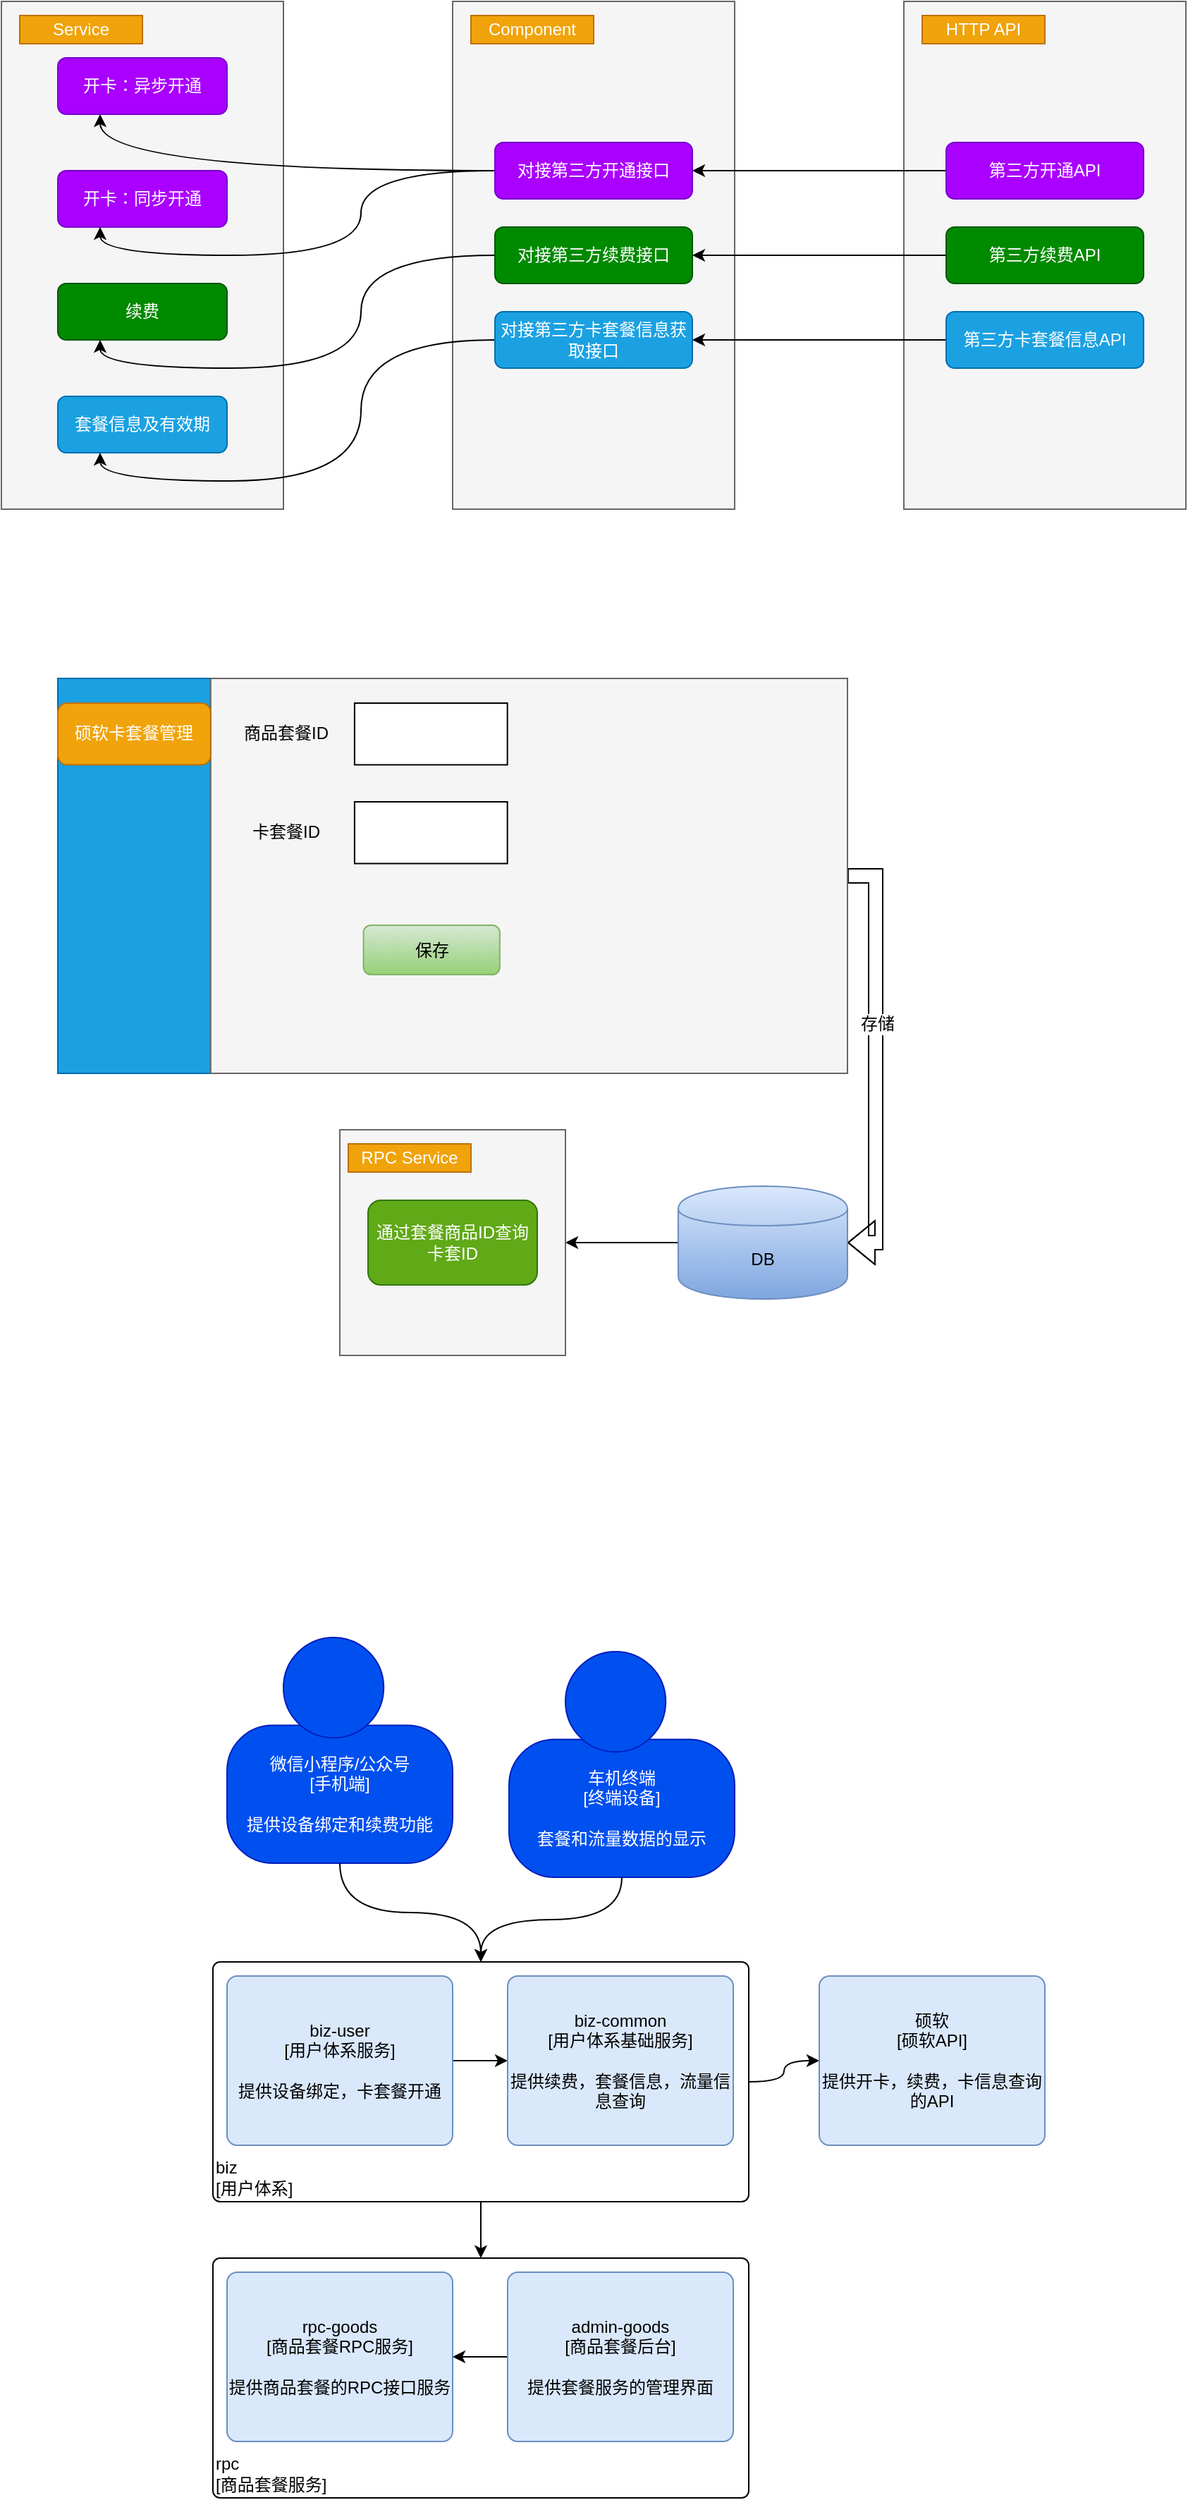 <mxfile version="11.0.7" type="github"><diagram id="SVnpSfPdz8SiHTqrkUVF" name="Page-1"><mxGraphModel dx="942" dy="591" grid="1" gridSize="10" guides="1" tooltips="1" connect="1" arrows="1" fold="1" page="1" pageScale="1" pageWidth="827" pageHeight="1169" math="0" shadow="0"><root><mxCell id="0"/><mxCell id="1" parent="0"/><mxCell id="euKovZxExq11lRBq7KKg-58" style="edgeStyle=orthogonalEdgeStyle;curved=1;rounded=0;orthogonalLoop=1;jettySize=auto;html=1;exitX=0.5;exitY=1;exitDx=0;exitDy=0;entryX=0.5;entryY=0;entryDx=0;entryDy=0;" edge="1" parent="1" source="euKovZxExq11lRBq7KKg-50" target="euKovZxExq11lRBq7KKg-54"><mxGeometry relative="1" as="geometry"/></mxCell><mxCell id="euKovZxExq11lRBq7KKg-61" style="edgeStyle=orthogonalEdgeStyle;curved=1;rounded=0;orthogonalLoop=1;jettySize=auto;html=1;exitX=1;exitY=0.5;exitDx=0;exitDy=0;entryX=0;entryY=0.5;entryDx=0;entryDy=0;" edge="1" parent="1" source="euKovZxExq11lRBq7KKg-50" target="euKovZxExq11lRBq7KKg-60"><mxGeometry relative="1" as="geometry"/></mxCell><object label="&lt;div style=&quot;text-align: left&quot;&gt;biz&lt;/div&gt;&lt;div style=&quot;text-align: left&quot;&gt;[用户体系]&lt;/div&gt;" placeholders="1" c4Name="name" c4Type="ExecutionEnvironment" c4Application="applicationAndVersion" id="euKovZxExq11lRBq7KKg-50"><mxCell style="rounded=1;whiteSpace=wrap;html=1;labelBackgroundColor=none;fillColor=#ffffff;fontColor=#000000;align=left;arcSize=3;strokeColor=#000000;verticalAlign=bottom;" vertex="1" parent="1"><mxGeometry x="230" y="1430" width="380" height="170" as="geometry"/><C4ExecutionEnvironment as="c4"/></mxCell></object><mxCell id="euKovZxExq11lRBq7KKg-21" value="" style="rounded=0;whiteSpace=wrap;html=1;fillColor=#f5f5f5;strokeColor=#666666;fontColor=#333333;" vertex="1" parent="1"><mxGeometry x="400" y="40" width="200" height="360" as="geometry"/></mxCell><mxCell id="euKovZxExq11lRBq7KKg-17" value="" style="rounded=0;whiteSpace=wrap;html=1;fillColor=#f5f5f5;strokeColor=#666666;fontColor=#333333;" vertex="1" parent="1"><mxGeometry x="80" y="40" width="200" height="360" as="geometry"/></mxCell><mxCell id="euKovZxExq11lRBq7KKg-1" value="开卡：异步开通" style="rounded=1;whiteSpace=wrap;html=1;fillColor=#aa00ff;strokeColor=#7700CC;fontColor=#ffffff;" vertex="1" parent="1"><mxGeometry x="120" y="80" width="120" height="40" as="geometry"/></mxCell><mxCell id="euKovZxExq11lRBq7KKg-2" value="开卡：同步开通" style="rounded=1;whiteSpace=wrap;html=1;fillColor=#aa00ff;strokeColor=#7700CC;fontColor=#ffffff;" vertex="1" parent="1"><mxGeometry x="120" y="160" width="120" height="40" as="geometry"/></mxCell><mxCell id="euKovZxExq11lRBq7KKg-3" value="续费" style="rounded=1;whiteSpace=wrap;html=1;fillColor=#008a00;strokeColor=#005700;fontColor=#ffffff;" vertex="1" parent="1"><mxGeometry x="120" y="240" width="120" height="40" as="geometry"/></mxCell><mxCell id="euKovZxExq11lRBq7KKg-4" value="套餐信息及有效期" style="rounded=1;whiteSpace=wrap;html=1;fillColor=#1ba1e2;strokeColor=#006EAF;fontColor=#ffffff;" vertex="1" parent="1"><mxGeometry x="120" y="320" width="120" height="40" as="geometry"/></mxCell><mxCell id="euKovZxExq11lRBq7KKg-10" style="edgeStyle=orthogonalEdgeStyle;rounded=0;orthogonalLoop=1;jettySize=auto;html=1;exitX=0;exitY=0.5;exitDx=0;exitDy=0;entryX=0.25;entryY=1;entryDx=0;entryDy=0;curved=1;" edge="1" parent="1" source="euKovZxExq11lRBq7KKg-6" target="euKovZxExq11lRBq7KKg-1"><mxGeometry relative="1" as="geometry"/></mxCell><mxCell id="euKovZxExq11lRBq7KKg-13" style="edgeStyle=orthogonalEdgeStyle;curved=1;rounded=0;orthogonalLoop=1;jettySize=auto;html=1;exitX=0;exitY=0.5;exitDx=0;exitDy=0;entryX=0.25;entryY=1;entryDx=0;entryDy=0;" edge="1" parent="1" source="euKovZxExq11lRBq7KKg-6" target="euKovZxExq11lRBq7KKg-2"><mxGeometry relative="1" as="geometry"/></mxCell><mxCell id="euKovZxExq11lRBq7KKg-6" value="对接第三方开通接口" style="rounded=1;whiteSpace=wrap;html=1;fillColor=#aa00ff;strokeColor=#7700CC;fontColor=#ffffff;" vertex="1" parent="1"><mxGeometry x="430" y="140" width="140" height="40" as="geometry"/></mxCell><mxCell id="euKovZxExq11lRBq7KKg-12" style="edgeStyle=orthogonalEdgeStyle;curved=1;rounded=0;orthogonalLoop=1;jettySize=auto;html=1;exitX=0;exitY=0.5;exitDx=0;exitDy=0;entryX=0.25;entryY=1;entryDx=0;entryDy=0;" edge="1" parent="1" source="euKovZxExq11lRBq7KKg-7" target="euKovZxExq11lRBq7KKg-3"><mxGeometry relative="1" as="geometry"/></mxCell><mxCell id="euKovZxExq11lRBq7KKg-7" value="对接第三方续费接口" style="rounded=1;whiteSpace=wrap;html=1;fillColor=#008a00;strokeColor=#005700;fontColor=#ffffff;" vertex="1" parent="1"><mxGeometry x="430" y="200" width="140" height="40" as="geometry"/></mxCell><mxCell id="euKovZxExq11lRBq7KKg-14" style="edgeStyle=orthogonalEdgeStyle;curved=1;rounded=0;orthogonalLoop=1;jettySize=auto;html=1;exitX=0;exitY=0.5;exitDx=0;exitDy=0;entryX=0.25;entryY=1;entryDx=0;entryDy=0;" edge="1" parent="1" source="euKovZxExq11lRBq7KKg-8" target="euKovZxExq11lRBq7KKg-4"><mxGeometry relative="1" as="geometry"/></mxCell><mxCell id="euKovZxExq11lRBq7KKg-8" value="对接第三方卡套餐信息获取接口" style="rounded=1;whiteSpace=wrap;html=1;fillColor=#1ba1e2;strokeColor=#006EAF;fontColor=#ffffff;" vertex="1" parent="1"><mxGeometry x="430" y="260" width="140" height="40" as="geometry"/></mxCell><mxCell id="euKovZxExq11lRBq7KKg-16" value="Component" style="text;html=1;strokeColor=#BD7000;fillColor=#f0a30a;align=center;verticalAlign=middle;whiteSpace=wrap;rounded=0;fontColor=#ffffff;" vertex="1" parent="1"><mxGeometry x="413" y="50" width="87" height="20" as="geometry"/></mxCell><mxCell id="euKovZxExq11lRBq7KKg-18" value="Service" style="text;html=1;strokeColor=#BD7000;fillColor=#f0a30a;align=center;verticalAlign=middle;whiteSpace=wrap;rounded=0;fontColor=#ffffff;" vertex="1" parent="1"><mxGeometry x="93" y="50" width="87" height="20" as="geometry"/></mxCell><mxCell id="euKovZxExq11lRBq7KKg-22" value="" style="rounded=0;whiteSpace=wrap;html=1;fillColor=#f5f5f5;strokeColor=#666666;fontColor=#333333;" vertex="1" parent="1"><mxGeometry x="720" y="40" width="200" height="360" as="geometry"/></mxCell><mxCell id="euKovZxExq11lRBq7KKg-27" style="edgeStyle=orthogonalEdgeStyle;curved=1;rounded=0;orthogonalLoop=1;jettySize=auto;html=1;exitX=0;exitY=0.5;exitDx=0;exitDy=0;" edge="1" parent="1" source="euKovZxExq11lRBq7KKg-23" target="euKovZxExq11lRBq7KKg-6"><mxGeometry relative="1" as="geometry"/></mxCell><mxCell id="euKovZxExq11lRBq7KKg-23" value="第三方开通API" style="rounded=1;whiteSpace=wrap;html=1;fillColor=#aa00ff;strokeColor=#7700CC;fontColor=#ffffff;" vertex="1" parent="1"><mxGeometry x="750" y="140" width="140" height="40" as="geometry"/></mxCell><mxCell id="euKovZxExq11lRBq7KKg-28" style="edgeStyle=orthogonalEdgeStyle;curved=1;rounded=0;orthogonalLoop=1;jettySize=auto;html=1;exitX=0;exitY=0.5;exitDx=0;exitDy=0;" edge="1" parent="1" source="euKovZxExq11lRBq7KKg-24" target="euKovZxExq11lRBq7KKg-7"><mxGeometry relative="1" as="geometry"/></mxCell><mxCell id="euKovZxExq11lRBq7KKg-24" value="第三方续费API" style="rounded=1;whiteSpace=wrap;html=1;fillColor=#008a00;strokeColor=#005700;fontColor=#ffffff;" vertex="1" parent="1"><mxGeometry x="750" y="200" width="140" height="40" as="geometry"/></mxCell><mxCell id="euKovZxExq11lRBq7KKg-29" style="edgeStyle=orthogonalEdgeStyle;curved=1;rounded=0;orthogonalLoop=1;jettySize=auto;html=1;exitX=0;exitY=0.5;exitDx=0;exitDy=0;" edge="1" parent="1" source="euKovZxExq11lRBq7KKg-25" target="euKovZxExq11lRBq7KKg-8"><mxGeometry relative="1" as="geometry"/></mxCell><mxCell id="euKovZxExq11lRBq7KKg-25" value="第三方卡套餐信息API" style="rounded=1;whiteSpace=wrap;html=1;fillColor=#1ba1e2;strokeColor=#006EAF;fontColor=#ffffff;" vertex="1" parent="1"><mxGeometry x="750" y="260" width="140" height="40" as="geometry"/></mxCell><mxCell id="euKovZxExq11lRBq7KKg-26" value="HTTP API" style="text;html=1;strokeColor=#BD7000;fillColor=#f0a30a;align=center;verticalAlign=middle;whiteSpace=wrap;rounded=0;fontColor=#ffffff;" vertex="1" parent="1"><mxGeometry x="733" y="50" width="87" height="20" as="geometry"/></mxCell><mxCell id="euKovZxExq11lRBq7KKg-38" style="edgeStyle=orthogonalEdgeStyle;shape=flexArrow;curved=1;rounded=0;orthogonalLoop=1;jettySize=auto;html=1;exitX=1;exitY=0.5;exitDx=0;exitDy=0;entryX=1;entryY=0.5;entryDx=0;entryDy=0;" edge="1" parent="1" source="euKovZxExq11lRBq7KKg-31" target="euKovZxExq11lRBq7KKg-39"><mxGeometry relative="1" as="geometry"><mxPoint x="500" y="960" as="targetPoint"/></mxGeometry></mxCell><mxCell id="euKovZxExq11lRBq7KKg-40" value="存储" style="text;html=1;resizable=0;points=[];align=center;verticalAlign=middle;labelBackgroundColor=#ffffff;" vertex="1" connectable="0" parent="euKovZxExq11lRBq7KKg-38"><mxGeometry x="-0.167" y="1" relative="1" as="geometry"><mxPoint as="offset"/></mxGeometry></mxCell><mxCell id="euKovZxExq11lRBq7KKg-45" style="edgeStyle=orthogonalEdgeStyle;curved=1;rounded=0;orthogonalLoop=1;jettySize=auto;html=1;exitX=0;exitY=0.5;exitDx=0;exitDy=0;entryX=1;entryY=0.5;entryDx=0;entryDy=0;" edge="1" parent="1" source="euKovZxExq11lRBq7KKg-39" target="euKovZxExq11lRBq7KKg-42"><mxGeometry relative="1" as="geometry"/></mxCell><mxCell id="euKovZxExq11lRBq7KKg-39" value="DB" style="shape=cylinder;whiteSpace=wrap;html=1;boundedLbl=1;backgroundOutline=1;gradientColor=#7ea6e0;fillColor=#dae8fc;strokeColor=#6c8ebf;" vertex="1" parent="1"><mxGeometry x="560" y="880" width="120" height="80" as="geometry"/></mxCell><mxCell id="euKovZxExq11lRBq7KKg-41" value="" style="group;fillColor=#008a00;strokeColor=#005700;fontColor=#ffffff;" vertex="1" connectable="0" parent="1"><mxGeometry x="120" y="520" width="560" height="280" as="geometry"/></mxCell><mxCell id="euKovZxExq11lRBq7KKg-30" value="" style="rounded=0;whiteSpace=wrap;html=1;fillColor=#1ba1e2;strokeColor=#006EAF;fontColor=#ffffff;" vertex="1" parent="euKovZxExq11lRBq7KKg-41"><mxGeometry width="108.387" height="280" as="geometry"/></mxCell><mxCell id="euKovZxExq11lRBq7KKg-31" value="" style="rounded=0;whiteSpace=wrap;html=1;fillColor=#f5f5f5;strokeColor=#666666;fontColor=#333333;" vertex="1" parent="euKovZxExq11lRBq7KKg-41"><mxGeometry x="108.387" width="451.613" height="280" as="geometry"/></mxCell><mxCell id="euKovZxExq11lRBq7KKg-32" value="硕软卡套餐管理" style="rounded=1;whiteSpace=wrap;html=1;fillColor=#f0a30a;strokeColor=#BD7000;fontColor=#ffffff;" vertex="1" parent="euKovZxExq11lRBq7KKg-41"><mxGeometry y="17.5" width="108.387" height="43.75" as="geometry"/></mxCell><mxCell id="euKovZxExq11lRBq7KKg-33" value="" style="rounded=0;whiteSpace=wrap;html=1;" vertex="1" parent="euKovZxExq11lRBq7KKg-41"><mxGeometry x="210.452" y="17.5" width="108.387" height="43.75" as="geometry"/></mxCell><mxCell id="euKovZxExq11lRBq7KKg-34" value="" style="rounded=0;whiteSpace=wrap;html=1;" vertex="1" parent="euKovZxExq11lRBq7KKg-41"><mxGeometry x="210.452" y="87.5" width="108.387" height="43.75" as="geometry"/></mxCell><mxCell id="euKovZxExq11lRBq7KKg-35" value="保存" style="rounded=1;whiteSpace=wrap;html=1;gradientColor=#97d077;fillColor=#d5e8d4;strokeColor=#82b366;" vertex="1" parent="euKovZxExq11lRBq7KKg-41"><mxGeometry x="216.774" y="175" width="96.645" height="35" as="geometry"/></mxCell><mxCell id="euKovZxExq11lRBq7KKg-36" value="商品套餐ID" style="text;html=1;strokeColor=none;fillColor=none;align=center;verticalAlign=middle;whiteSpace=wrap;rounded=0;" vertex="1" parent="euKovZxExq11lRBq7KKg-41"><mxGeometry x="126.452" y="30.625" width="72.258" height="17.5" as="geometry"/></mxCell><mxCell id="euKovZxExq11lRBq7KKg-37" value="卡套餐ID" style="text;html=1;strokeColor=none;fillColor=none;align=center;verticalAlign=middle;whiteSpace=wrap;rounded=0;" vertex="1" parent="euKovZxExq11lRBq7KKg-41"><mxGeometry x="126.452" y="100.625" width="72.258" height="17.5" as="geometry"/></mxCell><mxCell id="euKovZxExq11lRBq7KKg-42" value="" style="rounded=0;whiteSpace=wrap;html=1;fillColor=#f5f5f5;strokeColor=#666666;fontColor=#333333;" vertex="1" parent="1"><mxGeometry x="320" y="840" width="160" height="160" as="geometry"/></mxCell><mxCell id="euKovZxExq11lRBq7KKg-43" value="通过套餐商品ID查询卡套ID" style="rounded=1;whiteSpace=wrap;html=1;fillColor=#60a917;strokeColor=#2D7600;fontColor=#ffffff;" vertex="1" parent="1"><mxGeometry x="340" y="890" width="120" height="60" as="geometry"/></mxCell><mxCell id="euKovZxExq11lRBq7KKg-44" value="RPC Service" style="text;html=1;strokeColor=#BD7000;fillColor=#f0a30a;align=center;verticalAlign=middle;whiteSpace=wrap;rounded=0;fontColor=#ffffff;" vertex="1" parent="1"><mxGeometry x="326" y="850" width="87" height="20" as="geometry"/></mxCell><mxCell id="euKovZxExq11lRBq7KKg-46" value="" style="group;rounded=0;labelBackgroundColor=none;fillColor=none;fontColor=#000000;align=center;html=1;" vertex="1" connectable="0" parent="1"><mxGeometry x="240" y="1200" width="160" height="160" as="geometry"/><C4Person as="c4"/></mxCell><object label="微信小程序/公众号&lt;br&gt;&lt;div&gt;[手机端]&lt;/div&gt;&lt;div&gt;&lt;br&gt;&lt;/div&gt;&lt;div&gt;提供设备绑定和续费功能&lt;br&gt;&lt;/div&gt;" placeholders="1" c4Name="name" c4Type="body" c4Description="Beschreibung" id="euKovZxExq11lRBq7KKg-47"><mxCell style="rounded=1;whiteSpace=wrap;html=1;labelBackgroundColor=none;fillColor=#0050ef;fontColor=#ffffff;align=center;arcSize=33;strokeColor=#001DBC;" vertex="1" parent="euKovZxExq11lRBq7KKg-46"><mxGeometry y="62.222" width="160" height="97.778" as="geometry"/><C4Person as="c4"/></mxCell></object><mxCell id="euKovZxExq11lRBq7KKg-48" value="" style="ellipse;whiteSpace=wrap;html=1;aspect=fixed;rounded=0;labelBackgroundColor=none;fillColor=#0050ef;fontSize=12;fontColor=#ffffff;align=center;strokeColor=#001DBC;" vertex="1" parent="euKovZxExq11lRBq7KKg-46"><mxGeometry x="40" width="71.111" height="71.111" as="geometry"/><C4Person as="c4"/></mxCell><mxCell id="euKovZxExq11lRBq7KKg-53" style="edgeStyle=orthogonalEdgeStyle;curved=1;rounded=0;orthogonalLoop=1;jettySize=auto;html=1;exitX=1;exitY=0.5;exitDx=0;exitDy=0;" edge="1" parent="1" source="euKovZxExq11lRBq7KKg-49" target="euKovZxExq11lRBq7KKg-51"><mxGeometry relative="1" as="geometry"/></mxCell><object label="&lt;span&gt;biz-user&lt;/span&gt;&lt;div&gt;[用户体系服务&lt;span&gt;&lt;/span&gt;&lt;span&gt;]&lt;/span&gt;&lt;/div&gt;&lt;div&gt;&lt;br&gt;&lt;/div&gt;&lt;div&gt;提供设备绑定，卡套餐开通&lt;br&gt;&lt;/div&gt;" placeholders="1" c4Name="name" c4Type="Container" c4Technology="technology" c4Description="Beschreibung" id="euKovZxExq11lRBq7KKg-49"><mxCell style="rounded=1;whiteSpace=wrap;html=1;labelBackgroundColor=none;fillColor=#dae8fc;fontColor=#000000;align=center;arcSize=6;strokeColor=#6c8ebf;" vertex="1" parent="1"><mxGeometry x="240" y="1440" width="160" height="120" as="geometry"/><C4Container as="c4"/></mxCell></object><object label="&lt;span&gt;biz-common&lt;br&gt;&lt;/span&gt;&lt;div&gt;[用户体系基础服务&lt;span&gt;&lt;/span&gt;&lt;span&gt;]&lt;/span&gt;&lt;/div&gt;&lt;div&gt;&lt;br&gt;&lt;/div&gt;&lt;div&gt;提供续费，套餐信息，流量信息查询&lt;br&gt;&lt;/div&gt;" placeholders="1" c4Name="name" c4Type="Container" c4Technology="technology" c4Description="Beschreibung" id="euKovZxExq11lRBq7KKg-51"><mxCell style="rounded=1;whiteSpace=wrap;html=1;labelBackgroundColor=none;fillColor=#dae8fc;fontColor=#000000;align=center;arcSize=6;strokeColor=#6c8ebf;" vertex="1" parent="1"><mxGeometry x="439" y="1440" width="160" height="120" as="geometry"/><C4Container as="c4"/></mxCell></object><mxCell id="euKovZxExq11lRBq7KKg-52" style="edgeStyle=orthogonalEdgeStyle;curved=1;rounded=0;orthogonalLoop=1;jettySize=auto;html=1;exitX=0.5;exitY=1;exitDx=0;exitDy=0;" edge="1" parent="1" source="euKovZxExq11lRBq7KKg-47" target="euKovZxExq11lRBq7KKg-50"><mxGeometry relative="1" as="geometry"/></mxCell><object label="&lt;div style=&quot;text-align: left&quot;&gt;rpc&lt;/div&gt;&lt;div style=&quot;text-align: left&quot;&gt;[商品套餐服务]&lt;/div&gt;" placeholders="1" c4Name="name" c4Type="ExecutionEnvironment" c4Application="applicationAndVersion" id="euKovZxExq11lRBq7KKg-54"><mxCell style="rounded=1;whiteSpace=wrap;html=1;labelBackgroundColor=none;fillColor=#ffffff;fontColor=#000000;align=left;arcSize=3;strokeColor=#000000;verticalAlign=bottom;" vertex="1" parent="1"><mxGeometry x="230" y="1640" width="380" height="170" as="geometry"/><C4ExecutionEnvironment as="c4"/></mxCell></object><object label="rpc-goods&lt;br&gt;&lt;div&gt;[商品套餐RPC服务&lt;span&gt;]&lt;/span&gt;&lt;/div&gt;&lt;div&gt;&lt;br&gt;&lt;/div&gt;&lt;div&gt;提供商品套餐的RPC接口服务&lt;br&gt;&lt;/div&gt;" placeholders="1" c4Name="name" c4Type="Container" c4Technology="technology" c4Description="Beschreibung" id="euKovZxExq11lRBq7KKg-56"><mxCell style="rounded=1;whiteSpace=wrap;html=1;labelBackgroundColor=none;fillColor=#dae8fc;fontColor=#000000;align=center;arcSize=6;strokeColor=#6c8ebf;" vertex="1" parent="1"><mxGeometry x="240" y="1650" width="160" height="120" as="geometry"/><C4Container as="c4"/></mxCell></object><mxCell id="euKovZxExq11lRBq7KKg-59" style="edgeStyle=orthogonalEdgeStyle;curved=1;rounded=0;orthogonalLoop=1;jettySize=auto;html=1;exitX=0;exitY=0.5;exitDx=0;exitDy=0;entryX=1;entryY=0.5;entryDx=0;entryDy=0;" edge="1" parent="1" source="euKovZxExq11lRBq7KKg-57" target="euKovZxExq11lRBq7KKg-56"><mxGeometry relative="1" as="geometry"/></mxCell><object label="admin-goods&lt;span&gt;&lt;br&gt;&lt;/span&gt;&lt;div&gt;[商品套餐后台&lt;span&gt;]&lt;/span&gt;&lt;/div&gt;&lt;div&gt;&lt;br&gt;&lt;/div&gt;&lt;div&gt;提供套餐服务的管理界面&lt;br&gt;&lt;/div&gt;" placeholders="1" c4Name="name" c4Type="Container" c4Technology="technology" c4Description="Beschreibung" id="euKovZxExq11lRBq7KKg-57"><mxCell style="rounded=1;whiteSpace=wrap;html=1;labelBackgroundColor=none;fillColor=#dae8fc;fontColor=#000000;align=center;arcSize=6;strokeColor=#6c8ebf;" vertex="1" parent="1"><mxGeometry x="439" y="1650" width="160" height="120" as="geometry"/><C4Container as="c4"/></mxCell></object><object label="硕软&lt;span&gt;&lt;br&gt;&lt;/span&gt;&lt;div&gt;[硕软API&lt;span&gt;]&lt;/span&gt;&lt;/div&gt;&lt;div&gt;&lt;br&gt;&lt;/div&gt;&lt;div&gt;提供开卡，续费，卡信息查询的API&lt;/div&gt;" placeholders="1" c4Name="name" c4Type="Container" c4Technology="technology" c4Description="Beschreibung" id="euKovZxExq11lRBq7KKg-60"><mxCell style="rounded=1;whiteSpace=wrap;html=1;labelBackgroundColor=none;fillColor=#dae8fc;fontColor=#000000;align=center;arcSize=6;strokeColor=#6c8ebf;" vertex="1" parent="1"><mxGeometry x="660" y="1440" width="160" height="120" as="geometry"/><C4Container as="c4"/></mxCell></object><mxCell id="euKovZxExq11lRBq7KKg-62" value="" style="group;rounded=0;labelBackgroundColor=none;fillColor=none;fontColor=#000000;align=center;html=1;" vertex="1" connectable="0" parent="1"><mxGeometry x="440" y="1210" width="160" height="160" as="geometry"/><C4Person as="c4"/></mxCell><object label="车机终端&lt;br&gt;&lt;div&gt;[终端设备]&lt;/div&gt;&lt;div&gt;&lt;br&gt;&lt;/div&gt;&lt;div&gt;套餐和流量数据的显示&lt;br&gt;&lt;/div&gt;" placeholders="1" c4Name="name" c4Type="body" c4Description="Beschreibung" id="euKovZxExq11lRBq7KKg-63"><mxCell style="rounded=1;whiteSpace=wrap;html=1;labelBackgroundColor=none;fillColor=#0050ef;fontColor=#ffffff;align=center;arcSize=33;strokeColor=#001DBC;" vertex="1" parent="euKovZxExq11lRBq7KKg-62"><mxGeometry y="62.222" width="160" height="97.778" as="geometry"/><C4Person as="c4"/></mxCell></object><mxCell id="euKovZxExq11lRBq7KKg-64" value="" style="ellipse;whiteSpace=wrap;html=1;aspect=fixed;rounded=0;labelBackgroundColor=none;fillColor=#0050ef;fontSize=12;fontColor=#ffffff;align=center;strokeColor=#001DBC;" vertex="1" parent="euKovZxExq11lRBq7KKg-62"><mxGeometry x="40" width="71.111" height="71.111" as="geometry"/><C4Person as="c4"/></mxCell><mxCell id="euKovZxExq11lRBq7KKg-65" style="edgeStyle=orthogonalEdgeStyle;curved=1;rounded=0;orthogonalLoop=1;jettySize=auto;html=1;exitX=0.5;exitY=1;exitDx=0;exitDy=0;entryX=0.5;entryY=0;entryDx=0;entryDy=0;" edge="1" parent="1" source="euKovZxExq11lRBq7KKg-63" target="euKovZxExq11lRBq7KKg-50"><mxGeometry relative="1" as="geometry"/></mxCell></root></mxGraphModel></diagram></mxfile>